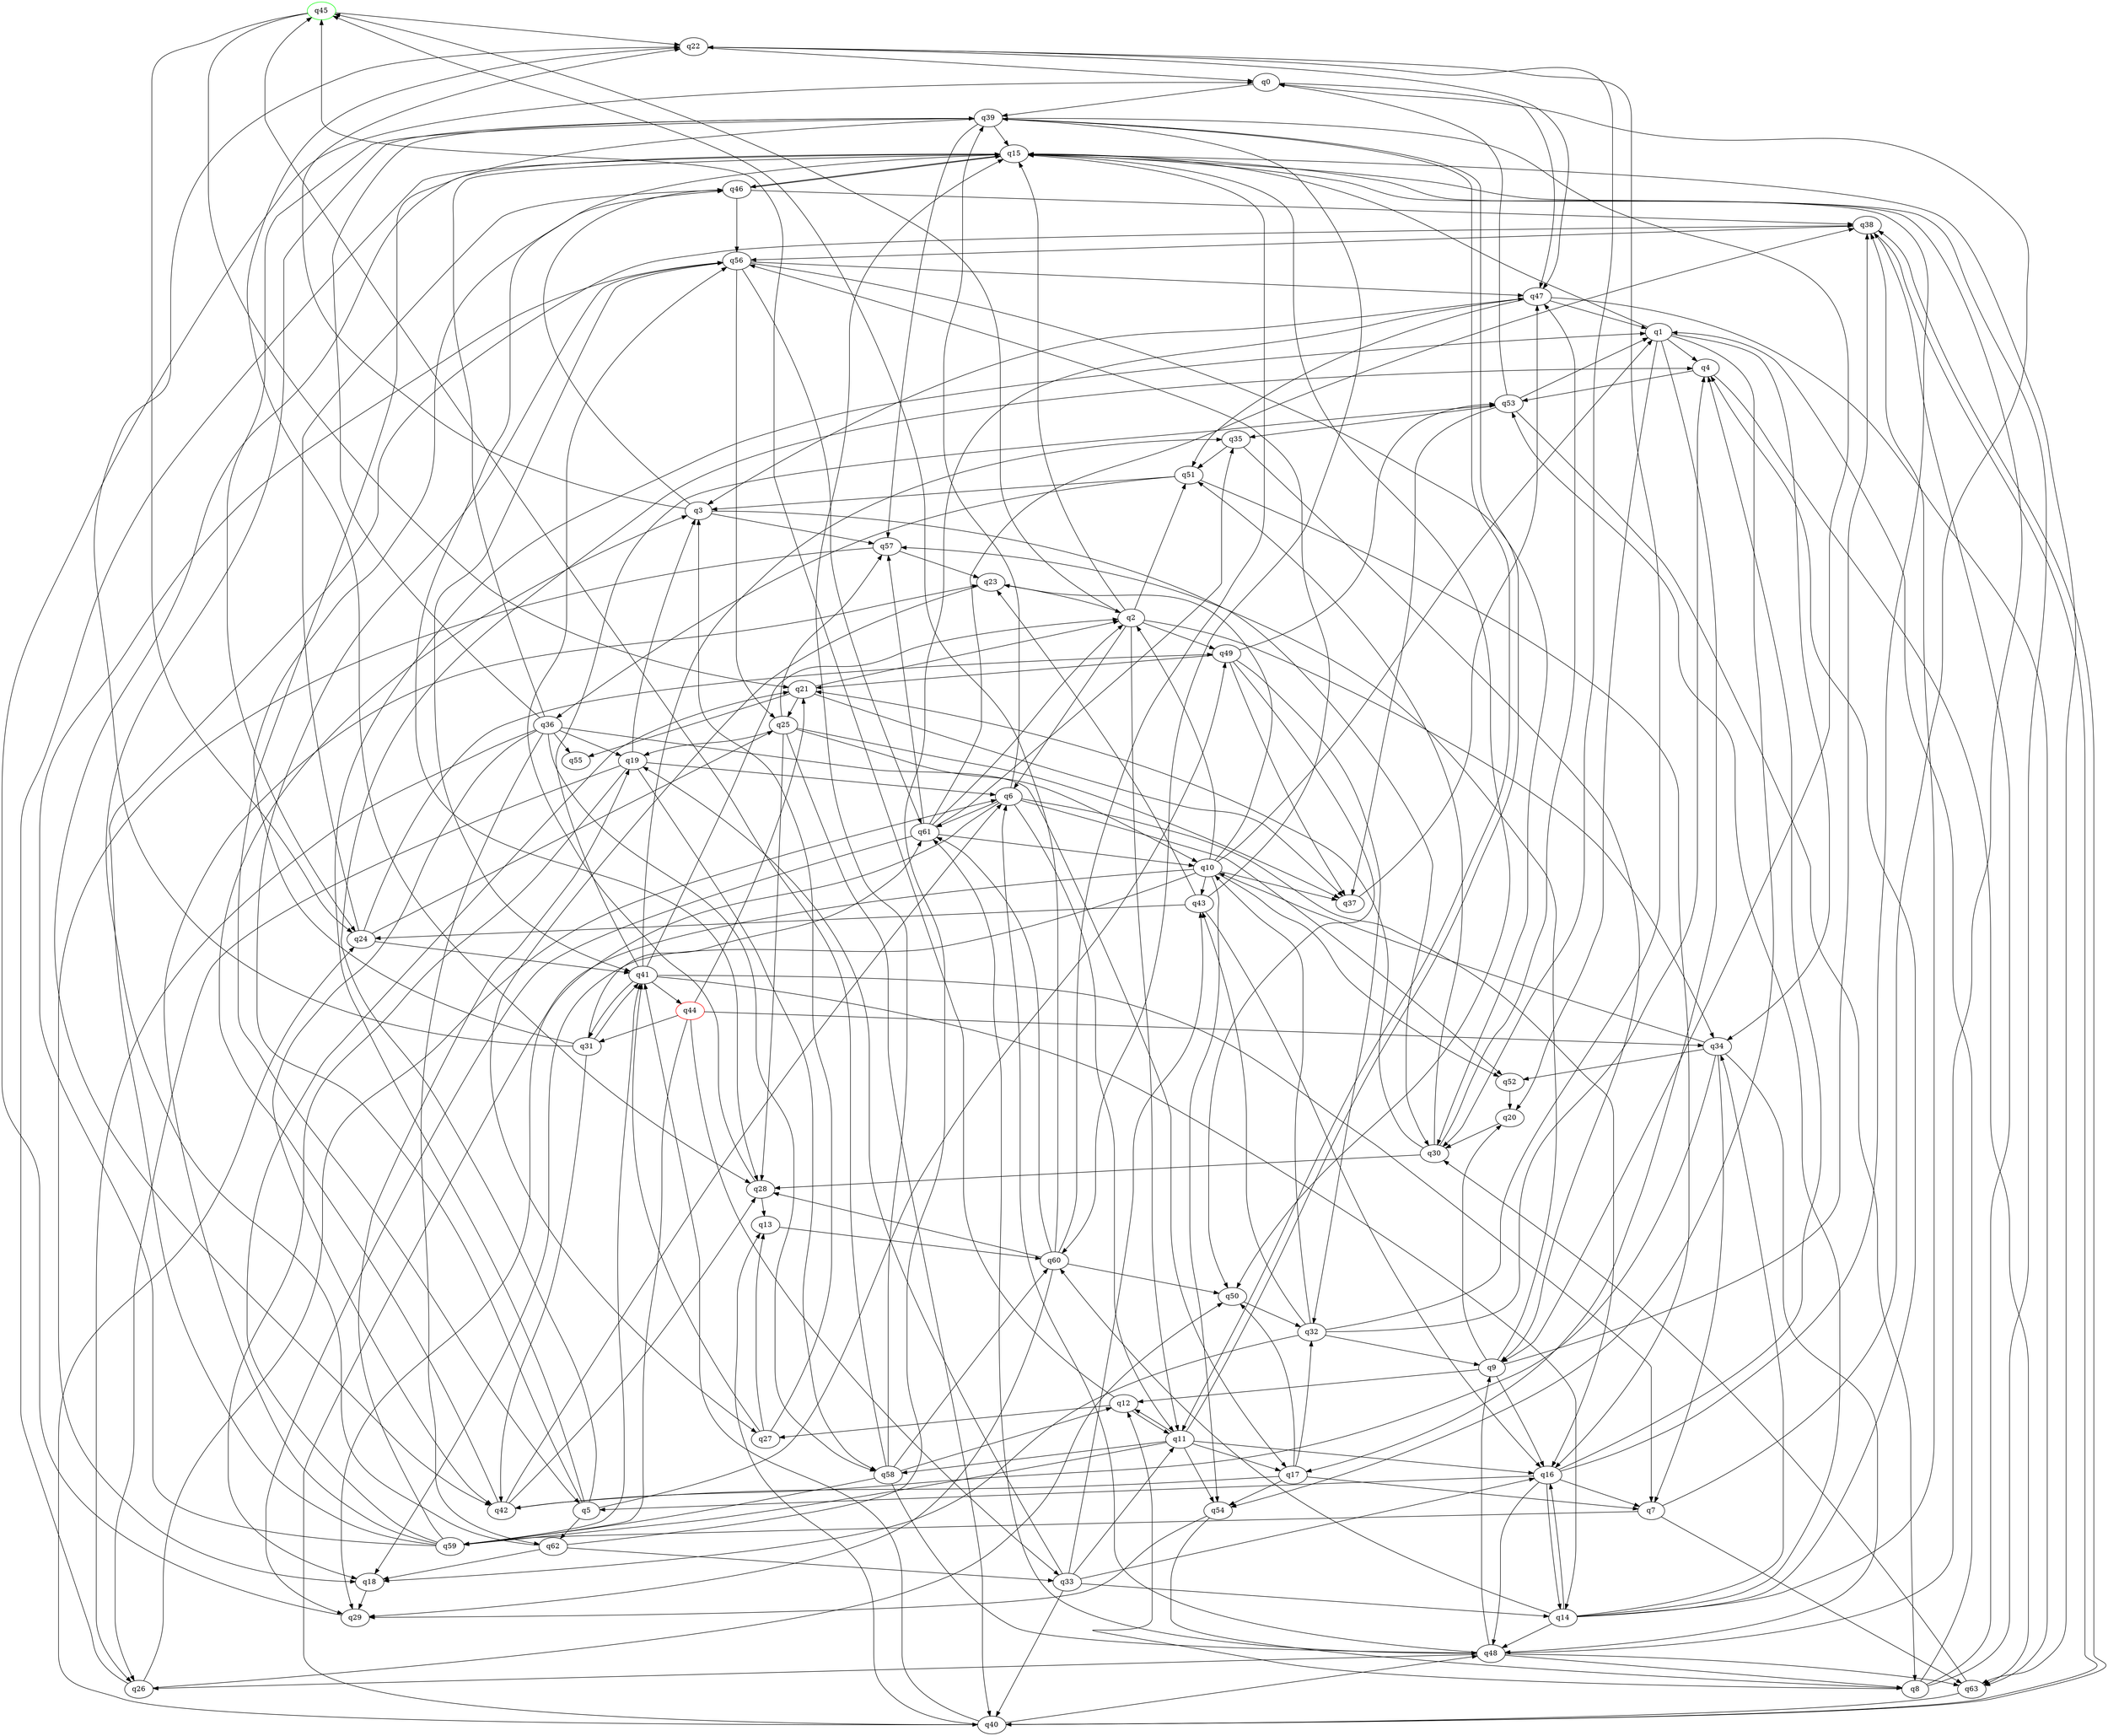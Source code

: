 digraph A{
q45 [initial=1,color=green];
q44 [final=1,color=red];
q0 -> q39;
q0 -> q47;
q1 -> q4;
q1 -> q15;
q1 -> q17;
q1 -> q20;
q1 -> q34;
q1 -> q54;
q2 -> q6;
q2 -> q11;
q2 -> q15;
q2 -> q34;
q2 -> q45;
q2 -> q49;
q2 -> q51;
q3 -> q22;
q3 -> q30;
q3 -> q46;
q3 -> q57;
q4 -> q53;
q4 -> q63;
q5 -> q1;
q5 -> q4;
q5 -> q49;
q5 -> q56;
q5 -> q62;
q6 -> q11;
q6 -> q16;
q6 -> q29;
q6 -> q39;
q6 -> q52;
q6 -> q61;
q7 -> q0;
q7 -> q59;
q7 -> q63;
q8 -> q1;
q8 -> q12;
q8 -> q15;
q8 -> q38;
q9 -> q12;
q9 -> q16;
q9 -> q20;
q9 -> q38;
q9 -> q57;
q10 -> q1;
q10 -> q2;
q10 -> q18;
q10 -> q23;
q10 -> q37;
q10 -> q40;
q10 -> q43;
q10 -> q52;
q10 -> q54;
q11 -> q12;
q11 -> q16;
q11 -> q17;
q11 -> q39;
q11 -> q54;
q11 -> q58;
q11 -> q59;
q12 -> q11;
q12 -> q27;
q12 -> q45;
q13 -> q60;
q14 -> q4;
q14 -> q16;
q14 -> q34;
q14 -> q38;
q14 -> q48;
q14 -> q53;
q14 -> q60;
q15 -> q28;
q15 -> q42;
q15 -> q46;
q15 -> q50;
q15 -> q63;
q16 -> q4;
q16 -> q5;
q16 -> q7;
q16 -> q14;
q16 -> q15;
q16 -> q48;
q17 -> q7;
q17 -> q32;
q17 -> q42;
q17 -> q50;
q17 -> q54;
q18 -> q29;
q19 -> q3;
q19 -> q6;
q19 -> q18;
q19 -> q26;
q19 -> q58;
q20 -> q30;
q21 -> q2;
q21 -> q25;
q21 -> q37;
q21 -> q55;
q22 -> q0;
q22 -> q28;
q22 -> q30;
q22 -> q47;
q23 -> q2;
q23 -> q27;
q24 -> q25;
q24 -> q41;
q24 -> q46;
q24 -> q49;
q25 -> q10;
q25 -> q19;
q25 -> q28;
q25 -> q37;
q25 -> q40;
q25 -> q57;
q26 -> q6;
q26 -> q15;
q26 -> q50;
q27 -> q3;
q27 -> q13;
q27 -> q41;
q28 -> q13;
q28 -> q56;
q29 -> q0;
q30 -> q21;
q30 -> q28;
q30 -> q47;
q30 -> q51;
q31 -> q22;
q31 -> q41;
q31 -> q42;
q31 -> q46;
q31 -> q61;
q32 -> q4;
q32 -> q9;
q32 -> q10;
q32 -> q18;
q32 -> q22;
q32 -> q43;
q33 -> q11;
q33 -> q14;
q33 -> q16;
q33 -> q19;
q33 -> q40;
q33 -> q43;
q34 -> q7;
q34 -> q10;
q34 -> q42;
q34 -> q48;
q34 -> q52;
q35 -> q9;
q35 -> q51;
q36 -> q15;
q36 -> q17;
q36 -> q19;
q36 -> q26;
q36 -> q39;
q36 -> q42;
q36 -> q55;
q36 -> q58;
q36 -> q62;
q37 -> q47;
q38 -> q40;
q38 -> q56;
q39 -> q5;
q39 -> q9;
q39 -> q11;
q39 -> q15;
q39 -> q24;
q39 -> q57;
q39 -> q60;
q40 -> q13;
q40 -> q24;
q40 -> q38;
q40 -> q41;
q40 -> q48;
q41 -> q2;
q41 -> q7;
q41 -> q14;
q41 -> q31;
q41 -> q35;
q41 -> q44;
q41 -> q53;
q42 -> q3;
q42 -> q6;
q42 -> q28;
q43 -> q16;
q43 -> q23;
q43 -> q24;
q43 -> q56;
q44 -> q21;
q44 -> q31;
q44 -> q33;
q44 -> q34;
q44 -> q59;
q45 -> q21;
q45 -> q22;
q45 -> q24;
q46 -> q15;
q46 -> q38;
q46 -> q56;
q47 -> q1;
q47 -> q3;
q47 -> q51;
q47 -> q63;
q48 -> q6;
q48 -> q8;
q48 -> q9;
q48 -> q15;
q48 -> q26;
q48 -> q61;
q48 -> q63;
q49 -> q21;
q49 -> q32;
q49 -> q37;
q49 -> q50;
q49 -> q53;
q50 -> q32;
q51 -> q3;
q51 -> q16;
q51 -> q36;
q52 -> q20;
q53 -> q0;
q53 -> q1;
q53 -> q8;
q53 -> q35;
q53 -> q37;
q54 -> q8;
q54 -> q29;
q56 -> q25;
q56 -> q30;
q56 -> q41;
q56 -> q47;
q56 -> q61;
q57 -> q18;
q57 -> q23;
q58 -> q12;
q58 -> q15;
q58 -> q45;
q58 -> q48;
q58 -> q59;
q58 -> q60;
q59 -> q19;
q59 -> q21;
q59 -> q23;
q59 -> q38;
q59 -> q41;
q59 -> q56;
q60 -> q15;
q60 -> q28;
q60 -> q29;
q60 -> q45;
q60 -> q50;
q60 -> q61;
q61 -> q2;
q61 -> q10;
q61 -> q29;
q61 -> q35;
q61 -> q38;
q61 -> q57;
q62 -> q18;
q62 -> q33;
q62 -> q39;
q62 -> q47;
q63 -> q30;
q63 -> q40;
}